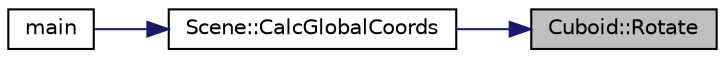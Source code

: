 digraph "Cuboid::Rotate"
{
 // LATEX_PDF_SIZE
  edge [fontname="Helvetica",fontsize="10",labelfontname="Helvetica",labelfontsize="10"];
  node [fontname="Helvetica",fontsize="10",shape=record];
  rankdir="RL";
  Node1 [label="Cuboid::Rotate",height=0.2,width=0.4,color="black", fillcolor="grey75", style="filled", fontcolor="black",tooltip="Obrót prostopadłościanu o pewną macierz obrotu."];
  Node1 -> Node2 [dir="back",color="midnightblue",fontsize="10",style="solid",fontname="Helvetica"];
  Node2 [label="Scene::CalcGlobalCoords",height=0.2,width=0.4,color="black", fillcolor="white", style="filled",URL="$class_scene.html#a830c222eced4ca38c626262c79f01a06",tooltip="Obliczanie globalnych współrzędnych."];
  Node2 -> Node3 [dir="back",color="midnightblue",fontsize="10",style="solid",fontname="Helvetica"];
  Node3 [label="main",height=0.2,width=0.4,color="black", fillcolor="white", style="filled",URL="$app_2main_8cpp.html#ae66f6b31b5ad750f1fe042a706a4e3d4",tooltip="Główna funkcja programu Funkcja zawiera opis interfejsu użytkownika programu i wywołuje wszystkie fun..."];
}
